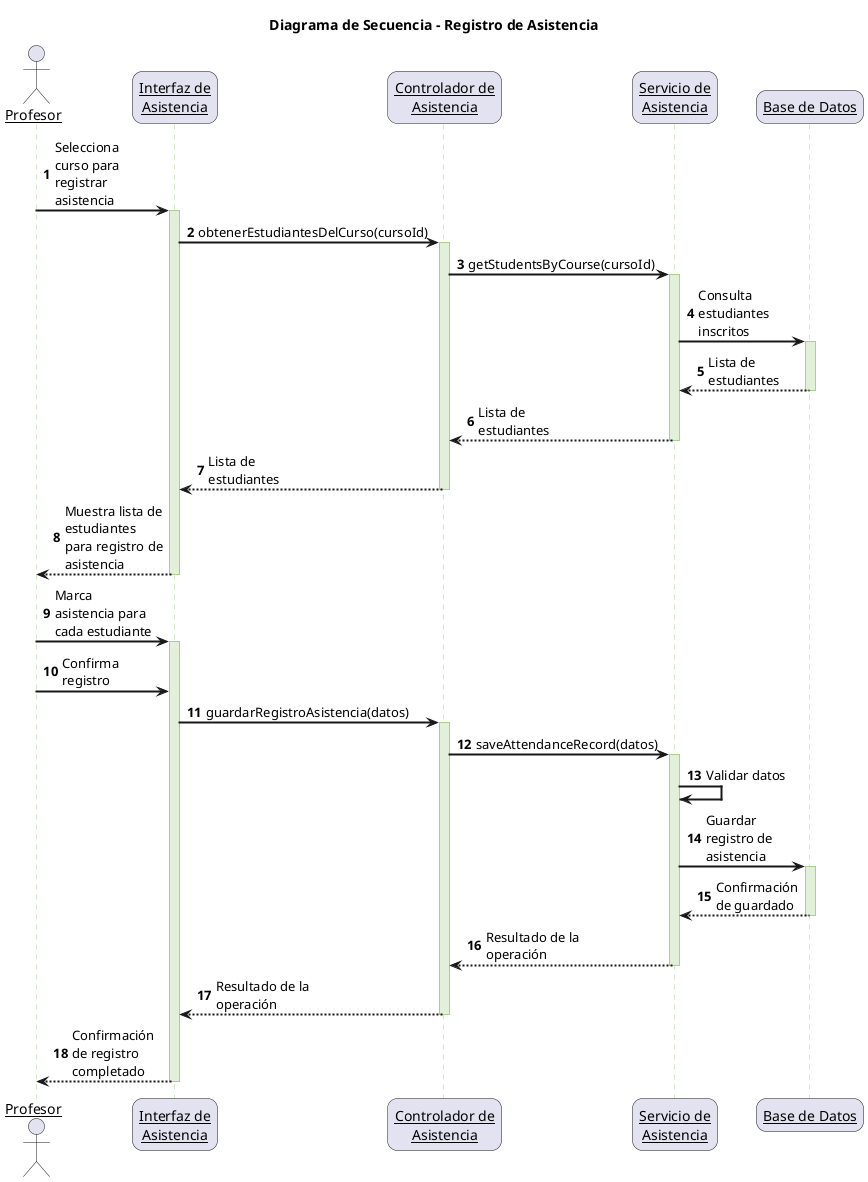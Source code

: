 @startuml DiagramaSecuencia_RegistroAsistencia
skinparam sequenceArrowThickness 2
skinparam roundcorner 20
skinparam maxmessagesize 100
skinparam sequenceParticipant underline
skinparam sequenceLifeLineBorderColor #A9D18E
skinparam sequenceLifeLineBackgroundColor #E2F0D9
skinparam sequenceGroupBackgroundColor #FCE4D6
skinparam sequenceGroupBorderColor #F4B084

title Diagrama de Secuencia - Registro de Asistencia

actor "Profesor" as Teacher
participant "Interfaz de\nAsistencia" as UI
participant "Controlador de\nAsistencia" as Controller
participant "Servicio de\nAsistencia" as Service
participant "Base de Datos" as DB

autonumber

Teacher -> UI: Selecciona curso para\nregistrar asistencia
activate UI

UI -> Controller: obtenerEstudiantesDelCurso(cursoId)
activate Controller

Controller -> Service: getStudentsByCourse(cursoId)
activate Service

Service -> DB: Consulta estudiantes inscritos
activate DB
DB --> Service: Lista de estudiantes
deactivate DB

Service --> Controller: Lista de estudiantes
deactivate Service

Controller --> UI: Lista de estudiantes
deactivate Controller

UI --> Teacher: Muestra lista de estudiantes\npara registro de asistencia
deactivate UI

Teacher -> UI: Marca asistencia para\ncada estudiante
activate UI

Teacher -> UI: Confirma registro
UI -> Controller: guardarRegistroAsistencia(datos)
activate Controller

Controller -> Service: saveAttendanceRecord(datos)
activate Service

Service -> Service: Validar datos

Service -> DB: Guardar registro de asistencia
activate DB
DB --> Service: Confirmación de guardado
deactivate DB

Service --> Controller: Resultado de la operación
deactivate Service

Controller --> UI: Resultado de la operación
deactivate Controller

UI --> Teacher: Confirmación de registro\ncompletado
deactivate UI

@enduml
